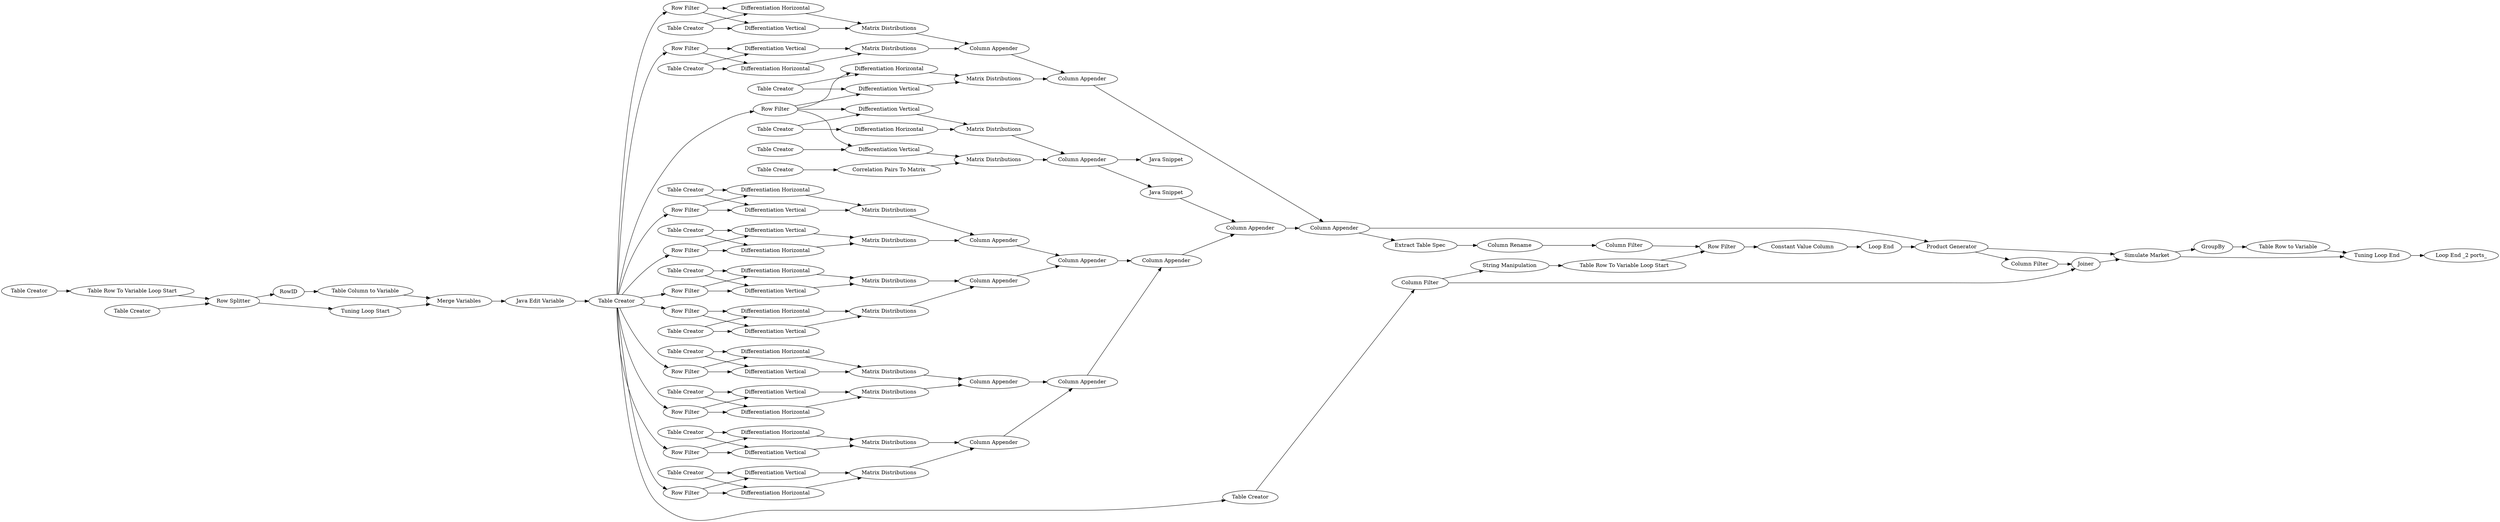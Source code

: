 digraph {
	"-6092228322003760610_23" [label="Row Filter"]
	"-6092228322003760610_18" [label="Matrix Distributions"]
	"-6092228322003760610_27" [label="Differentiation Vertical"]
	"-6092228322003760610_5" [label="Row Filter"]
	"-6092228322003760610_92" [label="String Manipulation"]
	"-6092228322003760610_62" [label="Row Filter"]
	"-6092228322003760610_135" [label="Column Appender"]
	"-6092228322003760610_38" [label="Differentiation Vertical"]
	"-6092228322003760610_120" [label="Loop End _2 ports_"]
	"-6092228322003760610_10" [label="Differentiation Horizontal"]
	"-6092228322003760610_12" [label="Table Creator"]
	"-6092228322003760610_106" [label=GroupBy]
	"-6092228322003760610_125" [label="Column Appender"]
	"-6092228322003760610_36" [label="Table Creator"]
	"-6092228322003760610_95" [label="Constant Value Column"]
	"-6092228322003760610_118" [label="Table Creator"]
	"-6092228322003760610_138" [label="Table Row To Variable Loop Start"]
	"-6092228322003760610_70" [label="Matrix Distributions"]
	"-6092228322003760610_91" [label="Row Filter"]
	"-6092228322003760610_43" [label="Table Creator"]
	"-6092228322003760610_4" [label="Table Creator"]
	"-6092228322003760610_41" [label="Table Creator"]
	"-6092228322003760610_54" [label="Row Filter"]
	"-6092228322003760610_34" [label="Table Creator"]
	"-6092228322003760610_69" [label="Matrix Distributions"]
	"-6092228322003760610_15" [label="Correlation Pairs To Matrix"]
	"-6092228322003760610_49" [label="Differentiation Vertical"]
	"-6092228322003760610_108" [label="Table Creator"]
	"-6092228322003760610_123" [label="Table Row To Variable Loop Start"]
	"-6092228322003760610_39" [label="Row Filter"]
	"-6092228322003760610_9" [label="Differentiation Vertical"]
	"-6092228322003760610_67" [label="Matrix Distributions"]
	"-6092228322003760610_101" [label="Simulate Market"]
	"-6092228322003760610_26" [label="Differentiation Vertical"]
	"-6092228322003760610_35" [label="Row Filter"]
	"-6092228322003760610_44" [label="Differentiation Vertical"]
	"-6092228322003760610_16" [label="Table Creator"]
	"-6092228322003760610_104" [label="Java Edit Variable"]
	"-6092228322003760610_31" [label="Row Filter"]
	"-6092228322003760610_73" [label="Matrix Distributions"]
	"-6092228322003760610_28" [label="Row Filter"]
	"-6092228322003760610_13" [label="Table Creator"]
	"-6092228322003760610_48" [label="Table Creator"]
	"-6092228322003760610_105" [label="Tuning Loop End"]
	"-6092228322003760610_98" [label="Product Generator"]
	"-6092228322003760610_116" [label=RowID]
	"-6092228322003760610_102" [label="Column Filter"]
	"-6092228322003760610_137" [label="Table Column to Variable"]
	"-6092228322003760610_93" [label="Column Rename"]
	"-6092228322003760610_136" [label="Merge Variables"]
	"-6092228322003760610_103" [label="Tuning Loop Start"]
	"-6092228322003760610_129" [label="Column Appender"]
	"-6092228322003760610_87" [label="Extract Table Spec"]
	"-6092228322003760610_30" [label="Differentiation Horizontal"]
	"-6092228322003760610_130" [label="Column Appender"]
	"-6092228322003760610_50" [label="Differentiation Horizontal"]
	"-6092228322003760610_3" [label="Differentiation Horizontal"]
	"-6092228322003760610_33" [label="Differentiation Horizontal"]
	"-6092228322003760610_29" [label="Table Creator"]
	"-6092228322003760610_42" [label="Differentiation Vertical"]
	"-6092228322003760610_7" [label="Differentiation Horizontal"]
	"-6092228322003760610_124" [label="Column Appender"]
	"-6092228322003760610_32" [label="Differentiation Vertical"]
	"-6092228322003760610_99" [label=Joiner]
	"-6092228322003760610_40" [label="Differentiation Horizontal"]
	"-6092228322003760610_127" [label="Column Appender"]
	"-6092228322003760610_1" [label="Table Creator"]
	"-6092228322003760610_96" [label="Loop End"]
	"-6092228322003760610_128" [label="Column Appender"]
	"-6092228322003760610_97" [label="Java Snippet"]
	"-6092228322003760610_65" [label="Matrix Distributions"]
	"-6092228322003760610_22" [label="Java Snippet"]
	"-6092228322003760610_89" [label="Table Creator"]
	"-6092228322003760610_63" [label="Differentiation Vertical"]
	"-6092228322003760610_100" [label="Column Filter"]
	"-6092228322003760610_72" [label="Matrix Distributions"]
	"-6092228322003760610_64" [label="Differentiation Horizontal"]
	"-6092228322003760610_122" [label="Table Row to Variable"]
	"-6092228322003760610_131" [label="Column Appender"]
	"-6092228322003760610_132" [label="Column Appender"]
	"-6092228322003760610_46" [label="Differentiation Horizontal"]
	"-6092228322003760610_51" [label="Differentiation Vertical"]
	"-6092228322003760610_8" [label="Row Filter"]
	"-6092228322003760610_71" [label="Matrix Distributions"]
	"-6092228322003760610_66" [label="Matrix Distributions"]
	"-6092228322003760610_134" [label="Column Appender"]
	"-6092228322003760610_52" [label="Table Creator"]
	"-6092228322003760610_6" [label="Table Creator"]
	"-6092228322003760610_47" [label="Row Filter"]
	"-6092228322003760610_14" [label="Differentiation Vertical"]
	"-6092228322003760610_94" [label="Column Filter"]
	"-6092228322003760610_25" [label="Differentiation Horizontal"]
	"-6092228322003760610_53" [label="Differentiation Horizontal"]
	"-6092228322003760610_68" [label="Matrix Distributions"]
	"-6092228322003760610_111" [label="Row Splitter"]
	"-6092228322003760610_11" [label="Differentiation Vertical"]
	"-6092228322003760610_17" [label="Matrix Distributions"]
	"-6092228322003760610_126" [label="Column Appender"]
	"-6092228322003760610_45" [label="Row Filter"]
	"-6092228322003760610_74" [label="Matrix Distributions"]
	"-6092228322003760610_75" [label="Matrix Distributions"]
	"-6092228322003760610_2" [label="Differentiation Vertical"]
	"-6092228322003760610_37" [label="Differentiation Horizontal"]
	"-6092228322003760610_24" [label="Table Creator"]
	"-6092228322003760610_133" [label="Column Appender"]
	"-6092228322003760610_61" [label="Table Creator"]
	"-6092228322003760610_97" -> "-6092228322003760610_126"
	"-6092228322003760610_62" -> "-6092228322003760610_64"
	"-6092228322003760610_5" -> "-6092228322003760610_11"
	"-6092228322003760610_129" -> "-6092228322003760610_22"
	"-6092228322003760610_46" -> "-6092228322003760610_73"
	"-6092228322003760610_47" -> "-6092228322003760610_49"
	"-6092228322003760610_31" -> "-6092228322003760610_32"
	"-6092228322003760610_23" -> "-6092228322003760610_26"
	"-6092228322003760610_111" -> "-6092228322003760610_116"
	"-6092228322003760610_3" -> "-6092228322003760610_67"
	"-6092228322003760610_42" -> "-6092228322003760610_72"
	"-6092228322003760610_62" -> "-6092228322003760610_63"
	"-6092228322003760610_12" -> "-6092228322003760610_10"
	"-6092228322003760610_51" -> "-6092228322003760610_75"
	"-6092228322003760610_34" -> "-6092228322003760610_32"
	"-6092228322003760610_1" -> "-6092228322003760610_3"
	"-6092228322003760610_35" -> "-6092228322003760610_38"
	"-6092228322003760610_134" -> "-6092228322003760610_133"
	"-6092228322003760610_43" -> "-6092228322003760610_44"
	"-6092228322003760610_130" -> "-6092228322003760610_126"
	"-6092228322003760610_98" -> "-6092228322003760610_100"
	"-6092228322003760610_13" -> "-6092228322003760610_14"
	"-6092228322003760610_4" -> "-6092228322003760610_45"
	"-6092228322003760610_8" -> "-6092228322003760610_9"
	"-6092228322003760610_70" -> "-6092228322003760610_131"
	"-6092228322003760610_45" -> "-6092228322003760610_46"
	"-6092228322003760610_106" -> "-6092228322003760610_122"
	"-6092228322003760610_45" -> "-6092228322003760610_44"
	"-6092228322003760610_73" -> "-6092228322003760610_132"
	"-6092228322003760610_29" -> "-6092228322003760610_30"
	"-6092228322003760610_32" -> "-6092228322003760610_70"
	"-6092228322003760610_16" -> "-6092228322003760610_15"
	"-6092228322003760610_108" -> "-6092228322003760610_111"
	"-6092228322003760610_36" -> "-6092228322003760610_38"
	"-6092228322003760610_89" -> "-6092228322003760610_102"
	"-6092228322003760610_28" -> "-6092228322003760610_30"
	"-6092228322003760610_35" -> "-6092228322003760610_37"
	"-6092228322003760610_102" -> "-6092228322003760610_99"
	"-6092228322003760610_111" -> "-6092228322003760610_103"
	"-6092228322003760610_4" -> "-6092228322003760610_23"
	"-6092228322003760610_14" -> "-6092228322003760610_17"
	"-6092228322003760610_44" -> "-6092228322003760610_73"
	"-6092228322003760610_24" -> "-6092228322003760610_26"
	"-6092228322003760610_72" -> "-6092228322003760610_132"
	"-6092228322003760610_61" -> "-6092228322003760610_64"
	"-6092228322003760610_128" -> "-6092228322003760610_130"
	"-6092228322003760610_53" -> "-6092228322003760610_75"
	"-6092228322003760610_65" -> "-6092228322003760610_135"
	"-6092228322003760610_116" -> "-6092228322003760610_137"
	"-6092228322003760610_12" -> "-6092228322003760610_11"
	"-6092228322003760610_138" -> "-6092228322003760610_111"
	"-6092228322003760610_41" -> "-6092228322003760610_40"
	"-6092228322003760610_52" -> "-6092228322003760610_51"
	"-6092228322003760610_75" -> "-6092228322003760610_134"
	"-6092228322003760610_100" -> "-6092228322003760610_99"
	"-6092228322003760610_34" -> "-6092228322003760610_33"
	"-6092228322003760610_61" -> "-6092228322003760610_63"
	"-6092228322003760610_43" -> "-6092228322003760610_46"
	"-6092228322003760610_15" -> "-6092228322003760610_17"
	"-6092228322003760610_123" -> "-6092228322003760610_91"
	"-6092228322003760610_18" -> "-6092228322003760610_129"
	"-6092228322003760610_4" -> "-6092228322003760610_54"
	"-6092228322003760610_74" -> "-6092228322003760610_134"
	"-6092228322003760610_36" -> "-6092228322003760610_37"
	"-6092228322003760610_8" -> "-6092228322003760610_7"
	"-6092228322003760610_4" -> "-6092228322003760610_5"
	"-6092228322003760610_38" -> "-6092228322003760610_71"
	"-6092228322003760610_41" -> "-6092228322003760610_42"
	"-6092228322003760610_68" -> "-6092228322003760610_127"
	"-6092228322003760610_5" -> "-6092228322003760610_14"
	"-6092228322003760610_129" -> "-6092228322003760610_97"
	"-6092228322003760610_52" -> "-6092228322003760610_53"
	"-6092228322003760610_4" -> "-6092228322003760610_31"
	"-6092228322003760610_29" -> "-6092228322003760610_27"
	"-6092228322003760610_4" -> "-6092228322003760610_89"
	"-6092228322003760610_92" -> "-6092228322003760610_123"
	"-6092228322003760610_28" -> "-6092228322003760610_27"
	"-6092228322003760610_132" -> "-6092228322003760610_133"
	"-6092228322003760610_101" -> "-6092228322003760610_105"
	"-6092228322003760610_103" -> "-6092228322003760610_136"
	"-6092228322003760610_5" -> "-6092228322003760610_2"
	"-6092228322003760610_124" -> "-6092228322003760610_87"
	"-6092228322003760610_94" -> "-6092228322003760610_91"
	"-6092228322003760610_104" -> "-6092228322003760610_4"
	"-6092228322003760610_2" -> "-6092228322003760610_67"
	"-6092228322003760610_131" -> "-6092228322003760610_128"
	"-6092228322003760610_30" -> "-6092228322003760610_69"
	"-6092228322003760610_31" -> "-6092228322003760610_33"
	"-6092228322003760610_54" -> "-6092228322003760610_51"
	"-6092228322003760610_33" -> "-6092228322003760610_70"
	"-6092228322003760610_135" -> "-6092228322003760610_125"
	"-6092228322003760610_96" -> "-6092228322003760610_98"
	"-6092228322003760610_67" -> "-6092228322003760610_125"
	"-6092228322003760610_1" -> "-6092228322003760610_2"
	"-6092228322003760610_91" -> "-6092228322003760610_95"
	"-6092228322003760610_4" -> "-6092228322003760610_39"
	"-6092228322003760610_136" -> "-6092228322003760610_104"
	"-6092228322003760610_48" -> "-6092228322003760610_50"
	"-6092228322003760610_39" -> "-6092228322003760610_40"
	"-6092228322003760610_23" -> "-6092228322003760610_25"
	"-6092228322003760610_26" -> "-6092228322003760610_68"
	"-6092228322003760610_49" -> "-6092228322003760610_74"
	"-6092228322003760610_4" -> "-6092228322003760610_28"
	"-6092228322003760610_99" -> "-6092228322003760610_101"
	"-6092228322003760610_118" -> "-6092228322003760610_138"
	"-6092228322003760610_124" -> "-6092228322003760610_98"
	"-6092228322003760610_126" -> "-6092228322003760610_124"
	"-6092228322003760610_39" -> "-6092228322003760610_42"
	"-6092228322003760610_4" -> "-6092228322003760610_62"
	"-6092228322003760610_4" -> "-6092228322003760610_47"
	"-6092228322003760610_69" -> "-6092228322003760610_127"
	"-6092228322003760610_125" -> "-6092228322003760610_124"
	"-6092228322003760610_6" -> "-6092228322003760610_7"
	"-6092228322003760610_133" -> "-6092228322003760610_130"
	"-6092228322003760610_9" -> "-6092228322003760610_66"
	"-6092228322003760610_63" -> "-6092228322003760610_65"
	"-6092228322003760610_10" -> "-6092228322003760610_18"
	"-6092228322003760610_25" -> "-6092228322003760610_68"
	"-6092228322003760610_11" -> "-6092228322003760610_18"
	"-6092228322003760610_48" -> "-6092228322003760610_49"
	"-6092228322003760610_37" -> "-6092228322003760610_71"
	"-6092228322003760610_47" -> "-6092228322003760610_50"
	"-6092228322003760610_122" -> "-6092228322003760610_105"
	"-6092228322003760610_6" -> "-6092228322003760610_9"
	"-6092228322003760610_98" -> "-6092228322003760610_101"
	"-6092228322003760610_17" -> "-6092228322003760610_129"
	"-6092228322003760610_50" -> "-6092228322003760610_74"
	"-6092228322003760610_102" -> "-6092228322003760610_92"
	"-6092228322003760610_93" -> "-6092228322003760610_94"
	"-6092228322003760610_137" -> "-6092228322003760610_136"
	"-6092228322003760610_105" -> "-6092228322003760610_120"
	"-6092228322003760610_27" -> "-6092228322003760610_69"
	"-6092228322003760610_95" -> "-6092228322003760610_96"
	"-6092228322003760610_4" -> "-6092228322003760610_35"
	"-6092228322003760610_4" -> "-6092228322003760610_8"
	"-6092228322003760610_64" -> "-6092228322003760610_65"
	"-6092228322003760610_24" -> "-6092228322003760610_25"
	"-6092228322003760610_40" -> "-6092228322003760610_72"
	"-6092228322003760610_101" -> "-6092228322003760610_106"
	"-6092228322003760610_127" -> "-6092228322003760610_128"
	"-6092228322003760610_66" -> "-6092228322003760610_135"
	"-6092228322003760610_54" -> "-6092228322003760610_53"
	"-6092228322003760610_71" -> "-6092228322003760610_131"
	"-6092228322003760610_5" -> "-6092228322003760610_3"
	"-6092228322003760610_87" -> "-6092228322003760610_93"
	"-6092228322003760610_7" -> "-6092228322003760610_66"
	rankdir=LR
}
